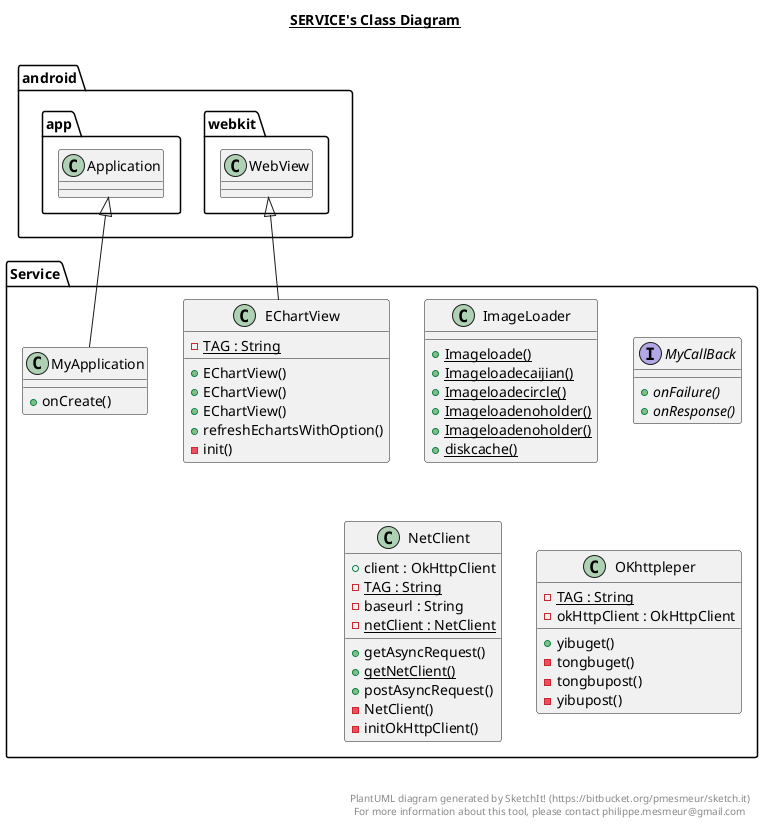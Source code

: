 @startuml

title __SERVICE's Class Diagram__\n

  namespace Service {
    class Service.EChartView {
        {static} - TAG : String
        + EChartView()
        + EChartView()
        + EChartView()
        + refreshEchartsWithOption()
        - init()
    }
  }
  

  namespace Service {
    class Service.ImageLoader {
        {static} + Imageloade()
        {static} + Imageloadecaijian()
        {static} + Imageloadecircle()
        {static} + Imageloadenoholder()
        {static} + Imageloadenoholder()
        {static} + diskcache()
    }
  }
  

  namespace Service {
    class Service.MyApplication {
        + onCreate()
    }
  }
  

  namespace Service {
    interface Service.MyCallBack {
        {abstract} + onFailure()
        {abstract} + onResponse()
    }
  }
  

  namespace Service {
    class Service.NetClient {
        + client : OkHttpClient
        {static} - TAG : String
        - baseurl : String
        {static} - netClient : NetClient
        + getAsyncRequest()
        {static} + getNetClient()
        + postAsyncRequest()
        - NetClient()
        - initOkHttpClient()
    }
  }
  

  namespace Service {
    class Service.OKhttpleper {
        {static} - TAG : String
        - okHttpClient : OkHttpClient
        + yibuget()
        - tongbuget()
        - tongbupost()
        - yibupost()
    }
  }
  

  Service.EChartView -up-|> android.webkit.WebView
  Service.MyApplication -up-|> android.app.Application


right footer


PlantUML diagram generated by SketchIt! (https://bitbucket.org/pmesmeur/sketch.it)
For more information about this tool, please contact philippe.mesmeur@gmail.com
endfooter

@enduml
